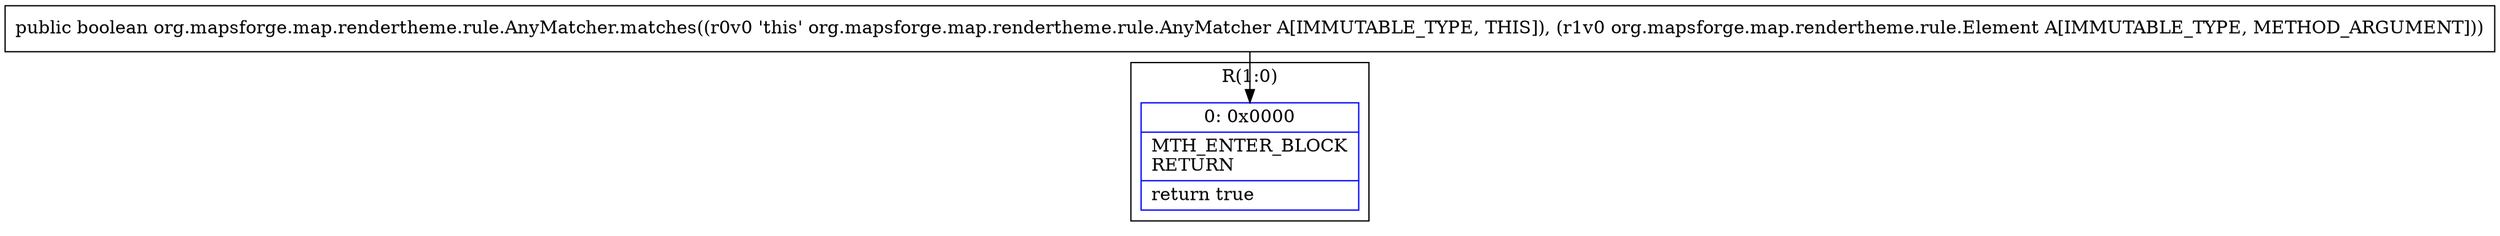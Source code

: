 digraph "CFG fororg.mapsforge.map.rendertheme.rule.AnyMatcher.matches(Lorg\/mapsforge\/map\/rendertheme\/rule\/Element;)Z" {
subgraph cluster_Region_1957518830 {
label = "R(1:0)";
node [shape=record,color=blue];
Node_0 [shape=record,label="{0\:\ 0x0000|MTH_ENTER_BLOCK\lRETURN\l|return true\l}"];
}
MethodNode[shape=record,label="{public boolean org.mapsforge.map.rendertheme.rule.AnyMatcher.matches((r0v0 'this' org.mapsforge.map.rendertheme.rule.AnyMatcher A[IMMUTABLE_TYPE, THIS]), (r1v0 org.mapsforge.map.rendertheme.rule.Element A[IMMUTABLE_TYPE, METHOD_ARGUMENT])) }"];
MethodNode -> Node_0;
}


